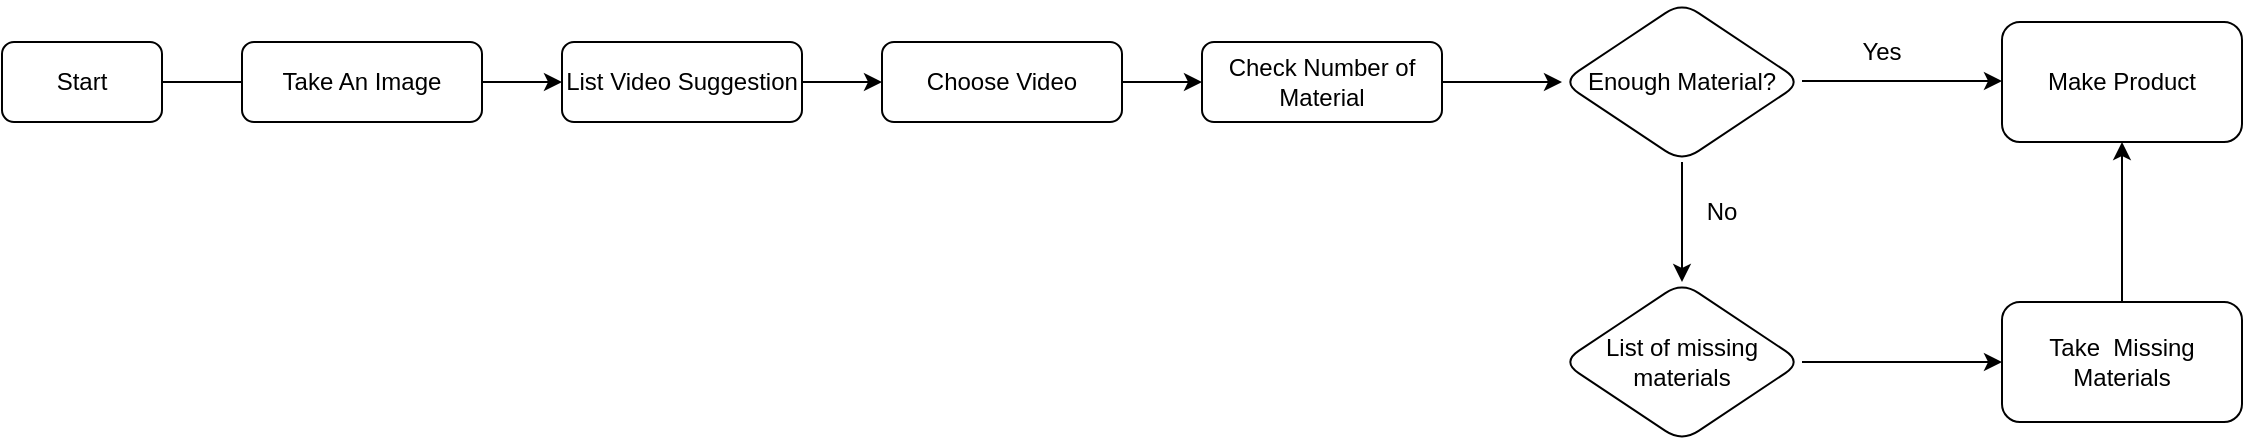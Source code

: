 <mxfile version="23.1.5" type="github">
  <diagram id="C5RBs43oDa-KdzZeNtuy" name="Page-1">
    <mxGraphModel dx="876" dy="651" grid="1" gridSize="10" guides="1" tooltips="1" connect="1" arrows="1" fold="1" page="1" pageScale="1" pageWidth="827" pageHeight="1169" math="0" shadow="0">
      <root>
        <mxCell id="WIyWlLk6GJQsqaUBKTNV-0" />
        <mxCell id="WIyWlLk6GJQsqaUBKTNV-1" parent="WIyWlLk6GJQsqaUBKTNV-0" />
        <mxCell id="WIyWlLk6GJQsqaUBKTNV-2" value="" style="rounded=0;html=1;jettySize=auto;orthogonalLoop=1;fontSize=11;endArrow=block;endFill=0;endSize=8;strokeWidth=1;shadow=0;labelBackgroundColor=none;edgeStyle=orthogonalEdgeStyle;" parent="WIyWlLk6GJQsqaUBKTNV-1" source="WIyWlLk6GJQsqaUBKTNV-3" edge="1">
          <mxGeometry relative="1" as="geometry">
            <mxPoint x="220" y="180" as="targetPoint" />
          </mxGeometry>
        </mxCell>
        <mxCell id="WIyWlLk6GJQsqaUBKTNV-3" value="Start" style="rounded=1;whiteSpace=wrap;html=1;fontSize=12;glass=0;strokeWidth=1;shadow=0;" parent="WIyWlLk6GJQsqaUBKTNV-1" vertex="1">
          <mxGeometry x="40" y="160" width="80" height="40" as="geometry" />
        </mxCell>
        <mxCell id="rFPYdPDs8KEpfW9z9bJu-22" value="" style="edgeStyle=orthogonalEdgeStyle;rounded=0;orthogonalLoop=1;jettySize=auto;html=1;" edge="1" parent="WIyWlLk6GJQsqaUBKTNV-1" source="WIyWlLk6GJQsqaUBKTNV-11" target="rFPYdPDs8KEpfW9z9bJu-5">
          <mxGeometry relative="1" as="geometry" />
        </mxCell>
        <mxCell id="WIyWlLk6GJQsqaUBKTNV-11" value="Take An Image" style="rounded=1;whiteSpace=wrap;html=1;fontSize=12;glass=0;strokeWidth=1;shadow=0;" parent="WIyWlLk6GJQsqaUBKTNV-1" vertex="1">
          <mxGeometry x="160" y="160" width="120" height="40" as="geometry" />
        </mxCell>
        <mxCell id="rFPYdPDs8KEpfW9z9bJu-23" value="" style="edgeStyle=orthogonalEdgeStyle;rounded=0;orthogonalLoop=1;jettySize=auto;html=1;" edge="1" parent="WIyWlLk6GJQsqaUBKTNV-1" source="rFPYdPDs8KEpfW9z9bJu-5" target="rFPYdPDs8KEpfW9z9bJu-7">
          <mxGeometry relative="1" as="geometry" />
        </mxCell>
        <mxCell id="rFPYdPDs8KEpfW9z9bJu-5" value="List Video Suggestion" style="whiteSpace=wrap;html=1;rounded=1;glass=0;strokeWidth=1;shadow=0;" vertex="1" parent="WIyWlLk6GJQsqaUBKTNV-1">
          <mxGeometry x="320" y="160" width="120" height="40" as="geometry" />
        </mxCell>
        <mxCell id="rFPYdPDs8KEpfW9z9bJu-24" value="" style="edgeStyle=orthogonalEdgeStyle;rounded=0;orthogonalLoop=1;jettySize=auto;html=1;" edge="1" parent="WIyWlLk6GJQsqaUBKTNV-1" source="rFPYdPDs8KEpfW9z9bJu-7" target="rFPYdPDs8KEpfW9z9bJu-9">
          <mxGeometry relative="1" as="geometry" />
        </mxCell>
        <mxCell id="rFPYdPDs8KEpfW9z9bJu-7" value="Choose Video" style="whiteSpace=wrap;html=1;rounded=1;glass=0;strokeWidth=1;shadow=0;" vertex="1" parent="WIyWlLk6GJQsqaUBKTNV-1">
          <mxGeometry x="480" y="160" width="120" height="40" as="geometry" />
        </mxCell>
        <mxCell id="rFPYdPDs8KEpfW9z9bJu-25" value="" style="edgeStyle=orthogonalEdgeStyle;rounded=0;orthogonalLoop=1;jettySize=auto;html=1;" edge="1" parent="WIyWlLk6GJQsqaUBKTNV-1" source="rFPYdPDs8KEpfW9z9bJu-9" target="rFPYdPDs8KEpfW9z9bJu-11">
          <mxGeometry relative="1" as="geometry" />
        </mxCell>
        <mxCell id="rFPYdPDs8KEpfW9z9bJu-9" value="Check Number of Material" style="whiteSpace=wrap;html=1;rounded=1;glass=0;strokeWidth=1;shadow=0;" vertex="1" parent="WIyWlLk6GJQsqaUBKTNV-1">
          <mxGeometry x="640" y="160" width="120" height="40" as="geometry" />
        </mxCell>
        <mxCell id="rFPYdPDs8KEpfW9z9bJu-26" value="" style="edgeStyle=orthogonalEdgeStyle;rounded=0;orthogonalLoop=1;jettySize=auto;html=1;fontFamily=Helvetica;" edge="1" parent="WIyWlLk6GJQsqaUBKTNV-1">
          <mxGeometry relative="1" as="geometry">
            <mxPoint x="940" y="179.5" as="sourcePoint" />
            <mxPoint x="1040" y="179.5" as="targetPoint" />
          </mxGeometry>
        </mxCell>
        <mxCell id="rFPYdPDs8KEpfW9z9bJu-27" value="" style="edgeStyle=orthogonalEdgeStyle;rounded=0;orthogonalLoop=1;jettySize=auto;html=1;" edge="1" parent="WIyWlLk6GJQsqaUBKTNV-1" source="rFPYdPDs8KEpfW9z9bJu-11" target="rFPYdPDs8KEpfW9z9bJu-16">
          <mxGeometry relative="1" as="geometry" />
        </mxCell>
        <mxCell id="rFPYdPDs8KEpfW9z9bJu-11" value="Enough Material?" style="rhombus;whiteSpace=wrap;html=1;rounded=1;glass=0;strokeWidth=1;shadow=0;" vertex="1" parent="WIyWlLk6GJQsqaUBKTNV-1">
          <mxGeometry x="820" y="140" width="120" height="80" as="geometry" />
        </mxCell>
        <mxCell id="rFPYdPDs8KEpfW9z9bJu-13" value="Make Product" style="whiteSpace=wrap;html=1;rounded=1;glass=0;strokeWidth=1;shadow=0;" vertex="1" parent="WIyWlLk6GJQsqaUBKTNV-1">
          <mxGeometry x="1040" y="150" width="120" height="60" as="geometry" />
        </mxCell>
        <mxCell id="rFPYdPDs8KEpfW9z9bJu-20" value="" style="edgeStyle=orthogonalEdgeStyle;rounded=0;orthogonalLoop=1;jettySize=auto;html=1;" edge="1" parent="WIyWlLk6GJQsqaUBKTNV-1" source="rFPYdPDs8KEpfW9z9bJu-16" target="rFPYdPDs8KEpfW9z9bJu-19">
          <mxGeometry relative="1" as="geometry" />
        </mxCell>
        <mxCell id="rFPYdPDs8KEpfW9z9bJu-16" value="List of missing materials" style="rhombus;whiteSpace=wrap;html=1;rounded=1;glass=0;strokeWidth=1;shadow=0;" vertex="1" parent="WIyWlLk6GJQsqaUBKTNV-1">
          <mxGeometry x="820" y="280" width="120" height="80" as="geometry" />
        </mxCell>
        <mxCell id="rFPYdPDs8KEpfW9z9bJu-21" value="" style="edgeStyle=orthogonalEdgeStyle;rounded=0;orthogonalLoop=1;jettySize=auto;html=1;" edge="1" parent="WIyWlLk6GJQsqaUBKTNV-1" source="rFPYdPDs8KEpfW9z9bJu-19" target="rFPYdPDs8KEpfW9z9bJu-13">
          <mxGeometry relative="1" as="geometry" />
        </mxCell>
        <mxCell id="rFPYdPDs8KEpfW9z9bJu-19" value="Take&amp;nbsp; Missing Materials" style="whiteSpace=wrap;html=1;rounded=1;glass=0;strokeWidth=1;shadow=0;" vertex="1" parent="WIyWlLk6GJQsqaUBKTNV-1">
          <mxGeometry x="1040" y="290" width="120" height="60" as="geometry" />
        </mxCell>
        <mxCell id="rFPYdPDs8KEpfW9z9bJu-28" value="Yes" style="text;html=1;align=center;verticalAlign=middle;whiteSpace=wrap;rounded=0;" vertex="1" parent="WIyWlLk6GJQsqaUBKTNV-1">
          <mxGeometry x="950" y="150" width="60" height="30" as="geometry" />
        </mxCell>
        <mxCell id="rFPYdPDs8KEpfW9z9bJu-29" value="No" style="text;html=1;align=center;verticalAlign=middle;whiteSpace=wrap;rounded=0;" vertex="1" parent="WIyWlLk6GJQsqaUBKTNV-1">
          <mxGeometry x="870" y="230" width="60" height="30" as="geometry" />
        </mxCell>
      </root>
    </mxGraphModel>
  </diagram>
</mxfile>
